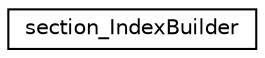 digraph "Graphical Class Hierarchy"
{
 // LATEX_PDF_SIZE
  edge [fontname="Helvetica",fontsize="10",labelfontname="Helvetica",labelfontsize="10"];
  node [fontname="Helvetica",fontsize="10",shape=record];
  rankdir="LR";
  Node0 [label="section_IndexBuilder",height=0.2,width=0.4,color="black", fillcolor="white", style="filled",URL="$structsection__IndexBuilder.html",tooltip=" "];
}
